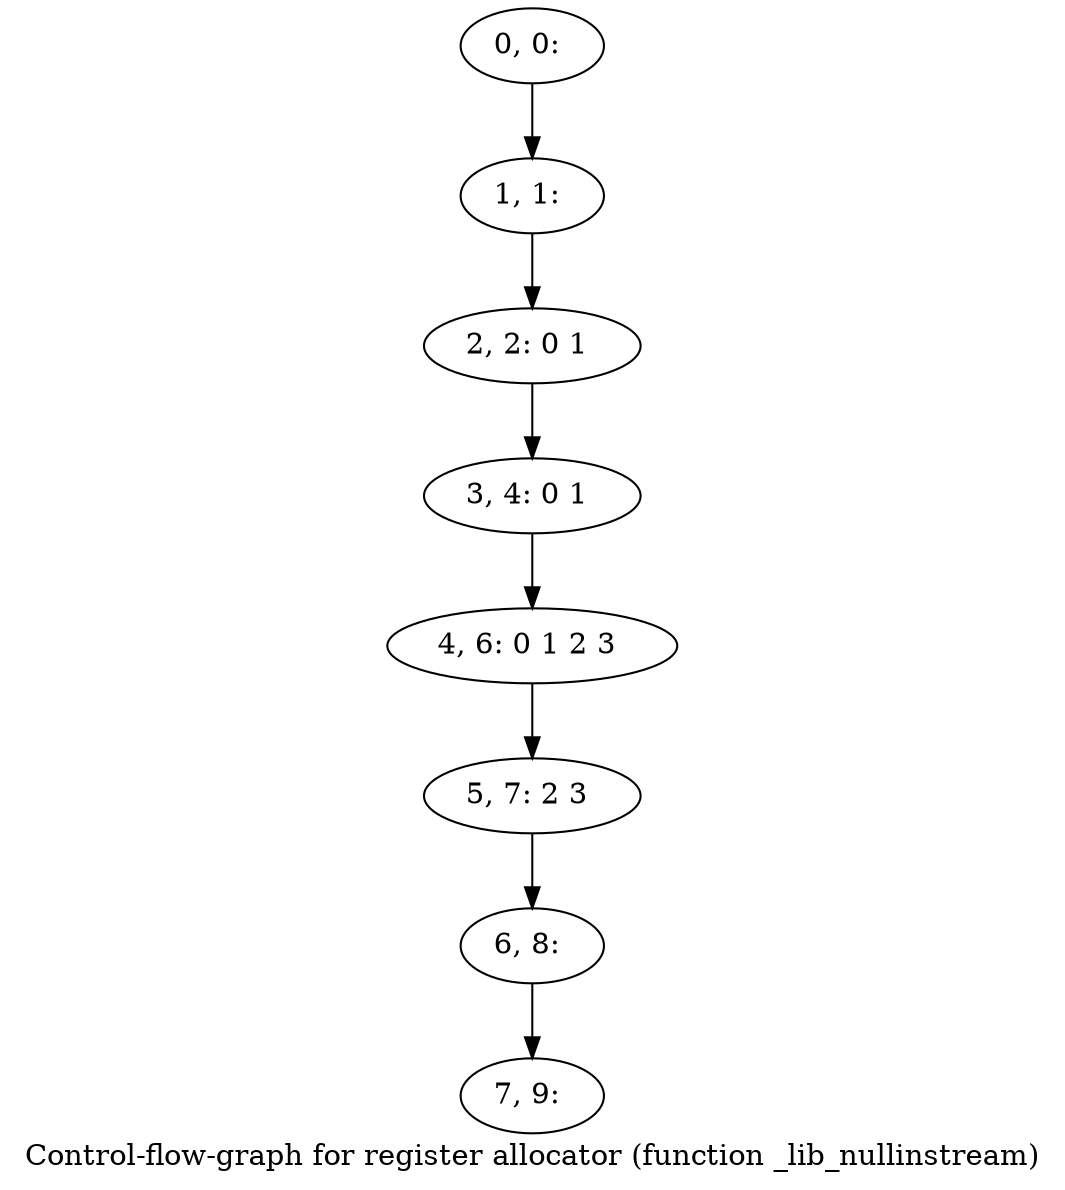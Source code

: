 digraph G {
graph [label="Control-flow-graph for register allocator (function _lib_nullinstream)"]
0[label="0, 0: "];
1[label="1, 1: "];
2[label="2, 2: 0 1 "];
3[label="3, 4: 0 1 "];
4[label="4, 6: 0 1 2 3 "];
5[label="5, 7: 2 3 "];
6[label="6, 8: "];
7[label="7, 9: "];
0->1 ;
1->2 ;
2->3 ;
3->4 ;
4->5 ;
5->6 ;
6->7 ;
}
